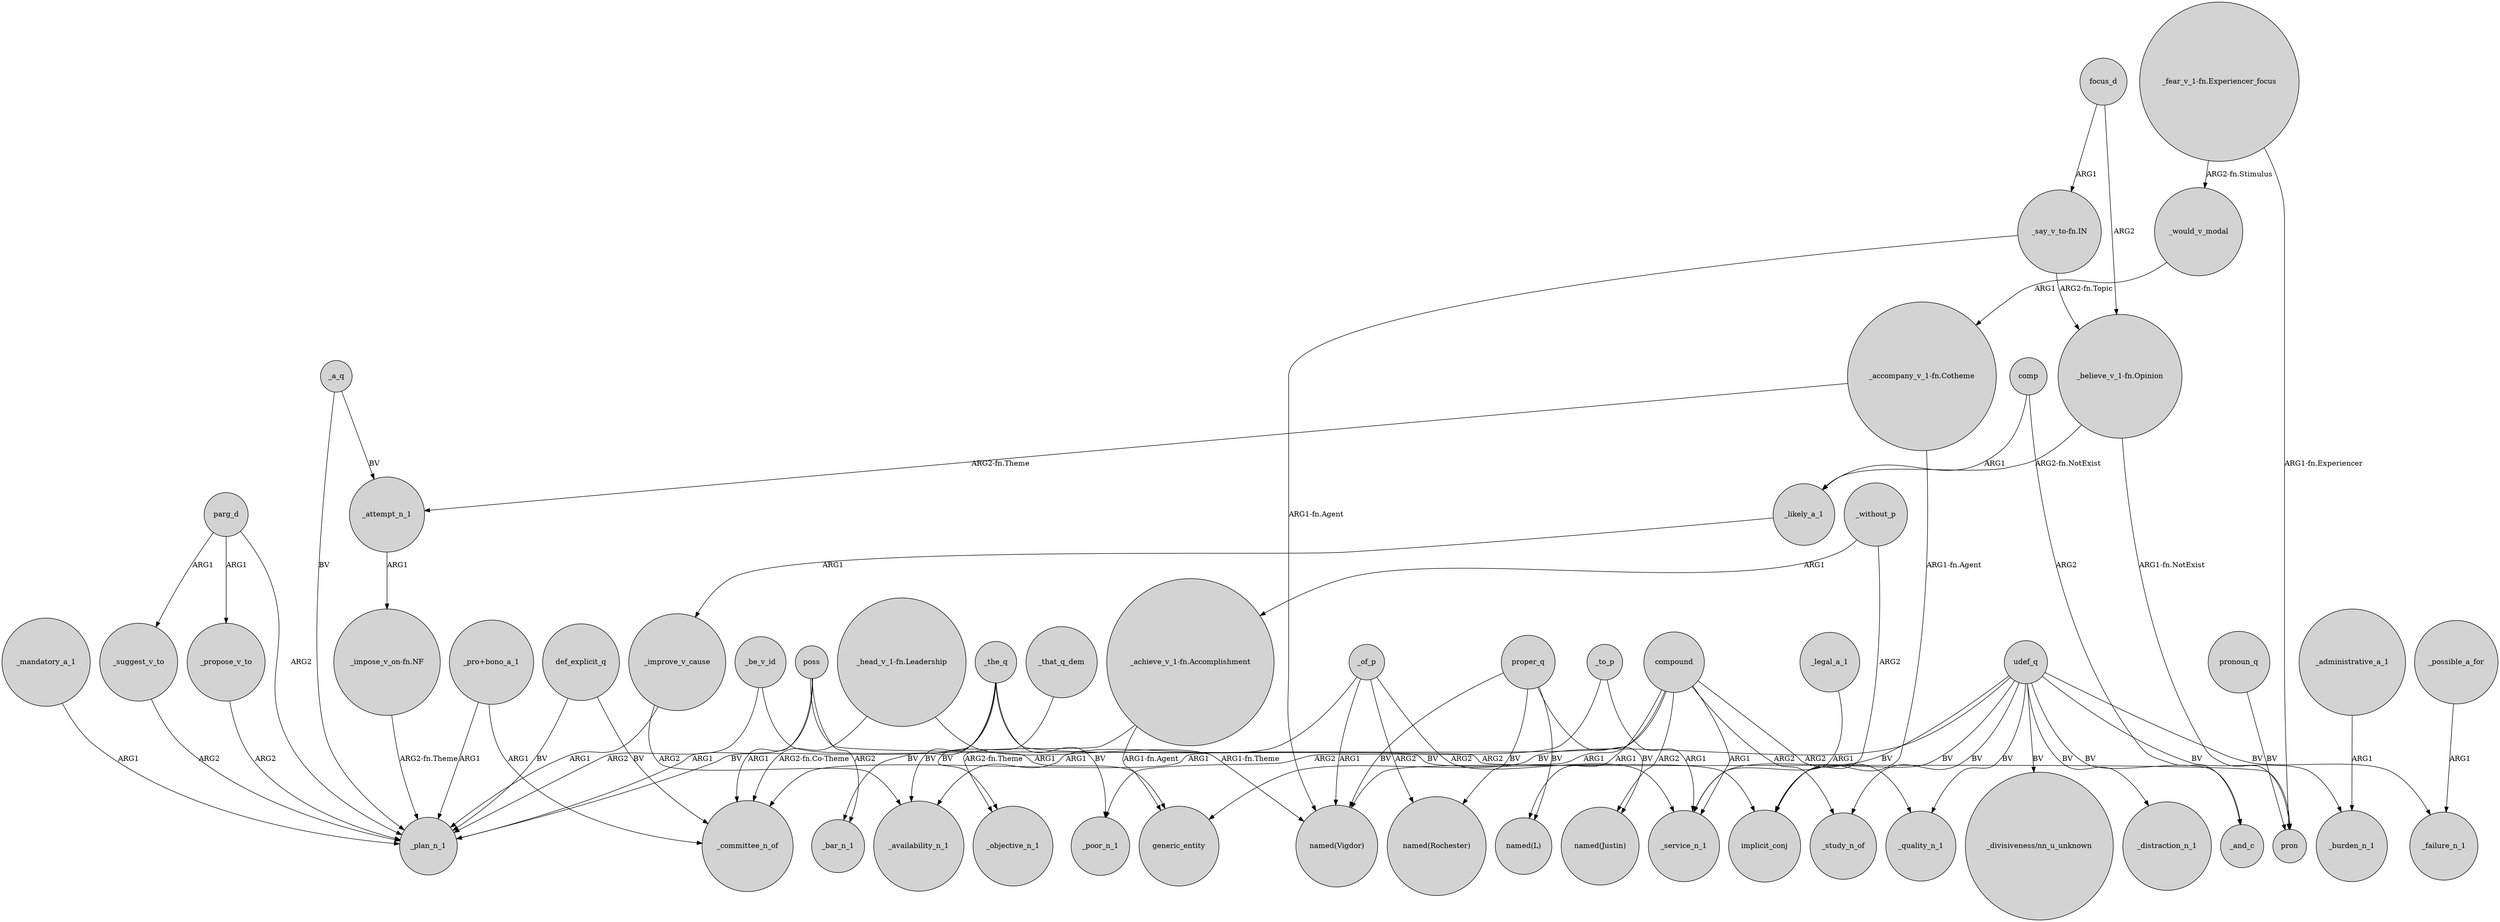 digraph {
	node [shape=circle style=filled]
	poss -> _plan_n_1 [label=ARG1]
	udef_q -> _quality_n_1 [label=BV]
	"_head_v_1-fn.Leadership" -> _committee_n_of [label="ARG2-fn.Co-Theme"]
	proper_q -> "named(L)" [label=BV]
	_attempt_n_1 -> "_impose_v_on-fn.NF" [label=ARG1]
	_the_q -> implicit_conj [label=BV]
	parg_d -> _plan_n_1 [label=ARG2]
	pronoun_q -> pron [label=BV]
	"_head_v_1-fn.Leadership" -> "named(Vigdor)" [label="ARG1-fn.Theme"]
	comp -> _and_c [label=ARG2]
	udef_q -> _study_n_of [label=BV]
	_improve_v_cause -> _availability_n_1 [label=ARG2]
	_of_p -> _service_n_1 [label=ARG2]
	_to_p -> _service_n_1 [label=ARG1]
	poss -> _committee_n_of [label=ARG1]
	"_fear_v_1-fn.Experiencer_focus" -> pron [label="ARG1-fn.Experiencer"]
	_the_q -> _plan_n_1 [label=BV]
	"_accompany_v_1-fn.Cotheme" -> _attempt_n_1 [label="ARG2-fn.Theme"]
	def_explicit_q -> _plan_n_1 [label=BV]
	_suggest_v_to -> _plan_n_1 [label=ARG2]
	"_fear_v_1-fn.Experiencer_focus" -> _would_v_modal [label="ARG2-fn.Stimulus"]
	focus_d -> "_believe_v_1-fn.Opinion" [label=ARG2]
	udef_q -> _service_n_1 [label=BV]
	_of_p -> "named(Vigdor)" [label=ARG1]
	_propose_v_to -> _plan_n_1 [label=ARG2]
	_that_q_dem -> _objective_n_1 [label=BV]
	_would_v_modal -> "_accompany_v_1-fn.Cotheme" [label=ARG1]
	poss -> _bar_n_1 [label=ARG2]
	compound -> _committee_n_of [label=ARG1]
	_the_q -> _availability_n_1 [label=BV]
	_without_p -> "_achieve_v_1-fn.Accomplishment" [label=ARG1]
	_administrative_a_1 -> _burden_n_1 [label=ARG1]
	"_say_v_to-fn.IN" -> "_believe_v_1-fn.Opinion" [label="ARG2-fn.Topic"]
	compound -> "named(Vigdor)" [label=ARG1]
	focus_d -> "_say_v_to-fn.IN" [label=ARG1]
	proper_q -> "named(Rochester)" [label=BV]
	parg_d -> _propose_v_to [label=ARG1]
	compound -> "named(Justin)" [label=ARG2]
	_legal_a_1 -> _service_n_1 [label=ARG1]
	_to_p -> _poor_n_1 [label=ARG2]
	_likely_a_1 -> _improve_v_cause [label=ARG1]
	compound -> _quality_n_1 [label=ARG2]
	parg_d -> _suggest_v_to [label=ARG1]
	compound -> "named(L)" [label=ARG1]
	_the_q -> _poor_n_1 [label=BV]
	"_impose_v_on-fn.NF" -> _plan_n_1 [label="ARG2-fn.Theme"]
	"_believe_v_1-fn.Opinion" -> _likely_a_1 [label="ARG2-fn.NotExist"]
	proper_q -> "named(Vigdor)" [label=BV]
	_the_q -> _bar_n_1 [label=BV]
	udef_q -> "_divisiveness/nn_u_unknown" [label=BV]
	"_achieve_v_1-fn.Accomplishment" -> generic_entity [label="ARG1-fn.Agent"]
	_possible_a_for -> _failure_n_1 [label=ARG1]
	_of_p -> _availability_n_1 [label=ARG1]
	_be_v_id -> _plan_n_1 [label=ARG2]
	udef_q -> _burden_n_1 [label=BV]
	comp -> _likely_a_1 [label=ARG1]
	_without_p -> implicit_conj [label=ARG2]
	def_explicit_q -> _committee_n_of [label=BV]
	udef_q -> generic_entity [label=BV]
	poss -> pron [label=ARG2]
	_improve_v_cause -> _plan_n_1 [label=ARG1]
	compound -> _study_n_of [label=ARG2]
	udef_q -> _distraction_n_1 [label=BV]
	proper_q -> "named(Justin)" [label=BV]
	_of_p -> "named(Rochester)" [label=ARG2]
	"_pro+bono_a_1" -> _committee_n_of [label=ARG1]
	_be_v_id -> generic_entity [label=ARG1]
	"_accompany_v_1-fn.Cotheme" -> implicit_conj [label="ARG1-fn.Agent"]
	udef_q -> implicit_conj [label=BV]
	_a_q -> _attempt_n_1 [label=BV]
	"_believe_v_1-fn.Opinion" -> pron [label="ARG1-fn.NotExist"]
	_mandatory_a_1 -> _plan_n_1 [label=ARG1]
	"_say_v_to-fn.IN" -> "named(Vigdor)" [label="ARG1-fn.Agent"]
	udef_q -> _failure_n_1 [label=BV]
	"_pro+bono_a_1" -> _plan_n_1 [label=ARG1]
	"_achieve_v_1-fn.Accomplishment" -> _objective_n_1 [label="ARG2-fn.Theme"]
	udef_q -> _and_c [label=BV]
	compound -> _service_n_1 [label=ARG1]
	_a_q -> _plan_n_1 [label=BV]
}
